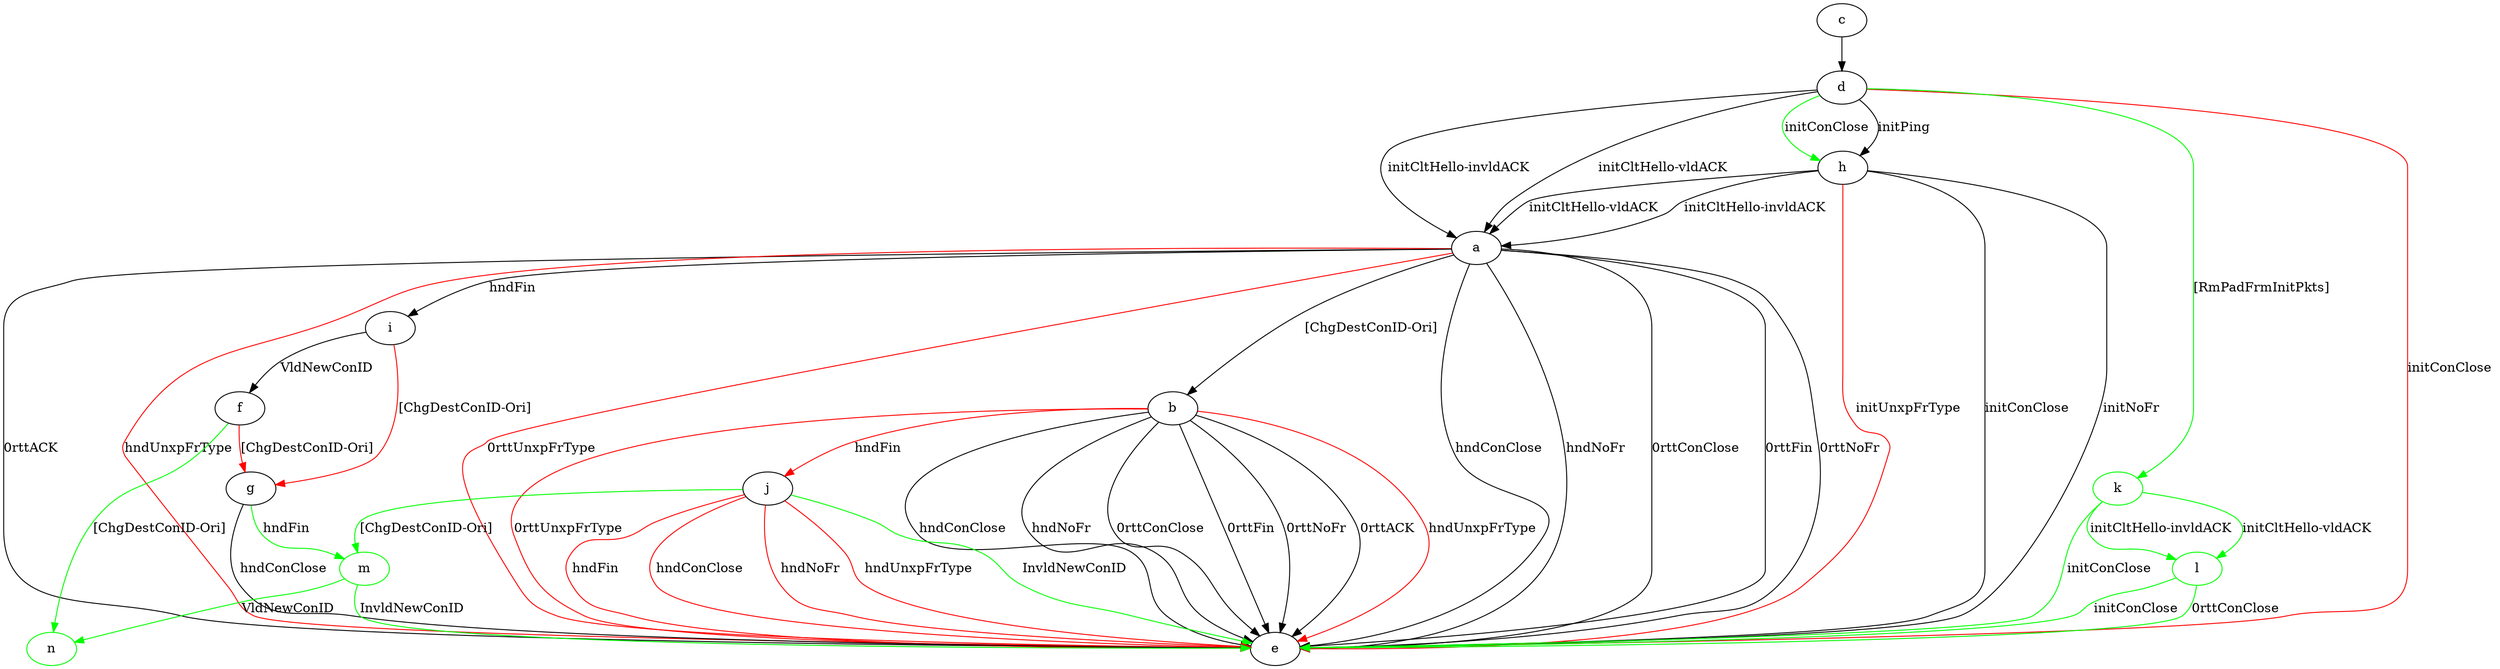 digraph "" {
	a -> b	[key=0,
		label="[ChgDestConID-Ori] "];
	a -> e	[key=0,
		label="hndConClose "];
	a -> e	[key=1,
		label="hndNoFr "];
	a -> e	[key=2,
		label="0rttConClose "];
	a -> e	[key=3,
		label="0rttFin "];
	a -> e	[key=4,
		label="0rttNoFr "];
	a -> e	[key=5,
		label="0rttACK "];
	a -> e	[key=6,
		color=red,
		label="hndUnxpFrType "];
	a -> e	[key=7,
		color=red,
		label="0rttUnxpFrType "];
	a -> i	[key=0,
		label="hndFin "];
	b -> e	[key=0,
		label="hndConClose "];
	b -> e	[key=1,
		label="hndNoFr "];
	b -> e	[key=2,
		label="0rttConClose "];
	b -> e	[key=3,
		label="0rttFin "];
	b -> e	[key=4,
		label="0rttNoFr "];
	b -> e	[key=5,
		label="0rttACK "];
	b -> e	[key=6,
		color=red,
		label="hndUnxpFrType "];
	b -> e	[key=7,
		color=red,
		label="0rttUnxpFrType "];
	b -> j	[key=0,
		color=red,
		label="hndFin "];
	c -> d	[key=0];
	d -> a	[key=0,
		label="initCltHello-vldACK "];
	d -> a	[key=1,
		label="initCltHello-invldACK "];
	d -> e	[key=0,
		color=red,
		label="initConClose "];
	d -> h	[key=0,
		label="initPing "];
	d -> h	[key=1,
		color=green,
		label="initConClose "];
	k	[color=green];
	d -> k	[key=0,
		color=green,
		label="[RmPadFrmInitPkts] "];
	f -> g	[key=0,
		color=red,
		label="[ChgDestConID-Ori] "];
	n	[color=green];
	f -> n	[key=0,
		color=green,
		label="[ChgDestConID-Ori] "];
	g -> e	[key=0,
		label="hndConClose "];
	m	[color=green];
	g -> m	[key=0,
		color=green,
		label="hndFin "];
	h -> a	[key=0,
		label="initCltHello-vldACK "];
	h -> a	[key=1,
		label="initCltHello-invldACK "];
	h -> e	[key=0,
		label="initConClose "];
	h -> e	[key=1,
		label="initNoFr "];
	h -> e	[key=2,
		color=red,
		label="initUnxpFrType "];
	i -> f	[key=0,
		label="VldNewConID "];
	i -> g	[key=0,
		color=red,
		label="[ChgDestConID-Ori] "];
	j -> e	[key=0,
		color=green,
		label="InvldNewConID "];
	j -> e	[key=1,
		color=red,
		label="hndFin "];
	j -> e	[key=2,
		color=red,
		label="hndConClose "];
	j -> e	[key=3,
		color=red,
		label="hndNoFr "];
	j -> e	[key=4,
		color=red,
		label="hndUnxpFrType "];
	j -> m	[key=0,
		color=green,
		label="[ChgDestConID-Ori] "];
	k -> e	[key=0,
		color=green,
		label="initConClose "];
	l	[color=green];
	k -> l	[key=0,
		color=green,
		label="initCltHello-vldACK "];
	k -> l	[key=1,
		color=green,
		label="initCltHello-invldACK "];
	l -> e	[key=0,
		color=green,
		label="initConClose "];
	l -> e	[key=1,
		color=green,
		label="0rttConClose "];
	m -> e	[key=0,
		color=green,
		label="InvldNewConID "];
	m -> n	[key=0,
		color=green,
		label="VldNewConID "];
}
